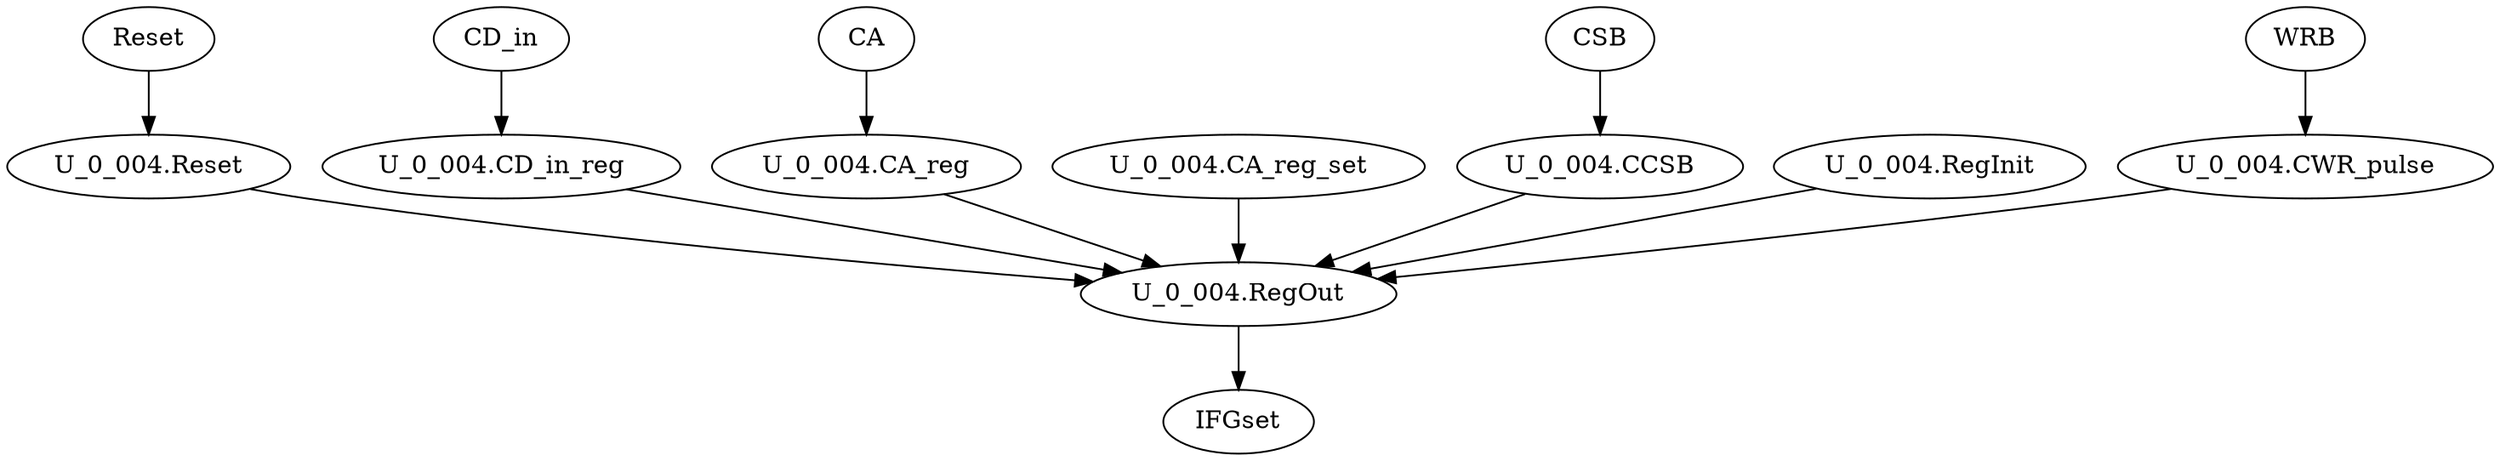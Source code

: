 strict digraph "" {
	"U_0_004.CWR_pulse"	 [complexity=4,
		importance=0.01541508742,
		rank=0.00385377185501];
	"U_0_004.RegOut"	 [complexity=0,
		importance=0.0136486911662,
		rank=0.0];
	"U_0_004.CWR_pulse" -> "U_0_004.RegOut";
	IFGset	 [complexity=0,
		importance=0.00571852560641,
		rank=0.0];
	"U_0_004.RegOut" -> IFGset;
	Reset	 [complexity=1,
		importance=0.0308170945521,
		rank=0.0308170945521];
	"U_0_004.Reset"	 [complexity=1,
		importance=0.029063591725,
		rank=0.029063591725];
	Reset -> "U_0_004.Reset";
	"U_0_004.CD_in_reg"	 [complexity=2,
		importance=0.0154295925251,
		rank=0.00771479626255];
	"U_0_004.CD_in_reg" -> "U_0_004.RegOut";
	"U_0_004.CA_reg"	 [complexity=4,
		importance=0.01541508742,
		rank=0.00385377185501];
	"U_0_004.CA_reg" -> "U_0_004.RegOut";
	CA	 [complexity=4,
		importance=0.0171685902472,
		rank=0.00429214756179];
	CA -> "U_0_004.CA_reg";
	"U_0_004.CA_reg_set"	 [complexity=4,
		importance=0.0154021939933,
		rank=0.00385054849833];
	"U_0_004.CA_reg_set" -> "U_0_004.RegOut";
	"U_0_004.Reset" -> "U_0_004.RegOut";
	CD_in	 [complexity=2,
		importance=0.0171830953522,
		rank=0.00859154767611];
	CD_in -> "U_0_004.CD_in_reg";
	"U_0_004.CCSB"	 [complexity=4,
		importance=0.01541508742,
		rank=0.00385377185501];
	"U_0_004.CCSB" -> "U_0_004.RegOut";
	"U_0_004.RegInit"	 [complexity=2,
		importance=0.0154021939933,
		rank=0.00770109699667];
	"U_0_004.RegInit" -> "U_0_004.RegOut";
	WRB	 [complexity=4,
		importance=0.0171685902472,
		rank=0.00429214756179];
	WRB -> "U_0_004.CWR_pulse";
	CSB	 [complexity=4,
		importance=0.0171685902472,
		rank=0.00429214756179];
	CSB -> "U_0_004.CCSB";
}
